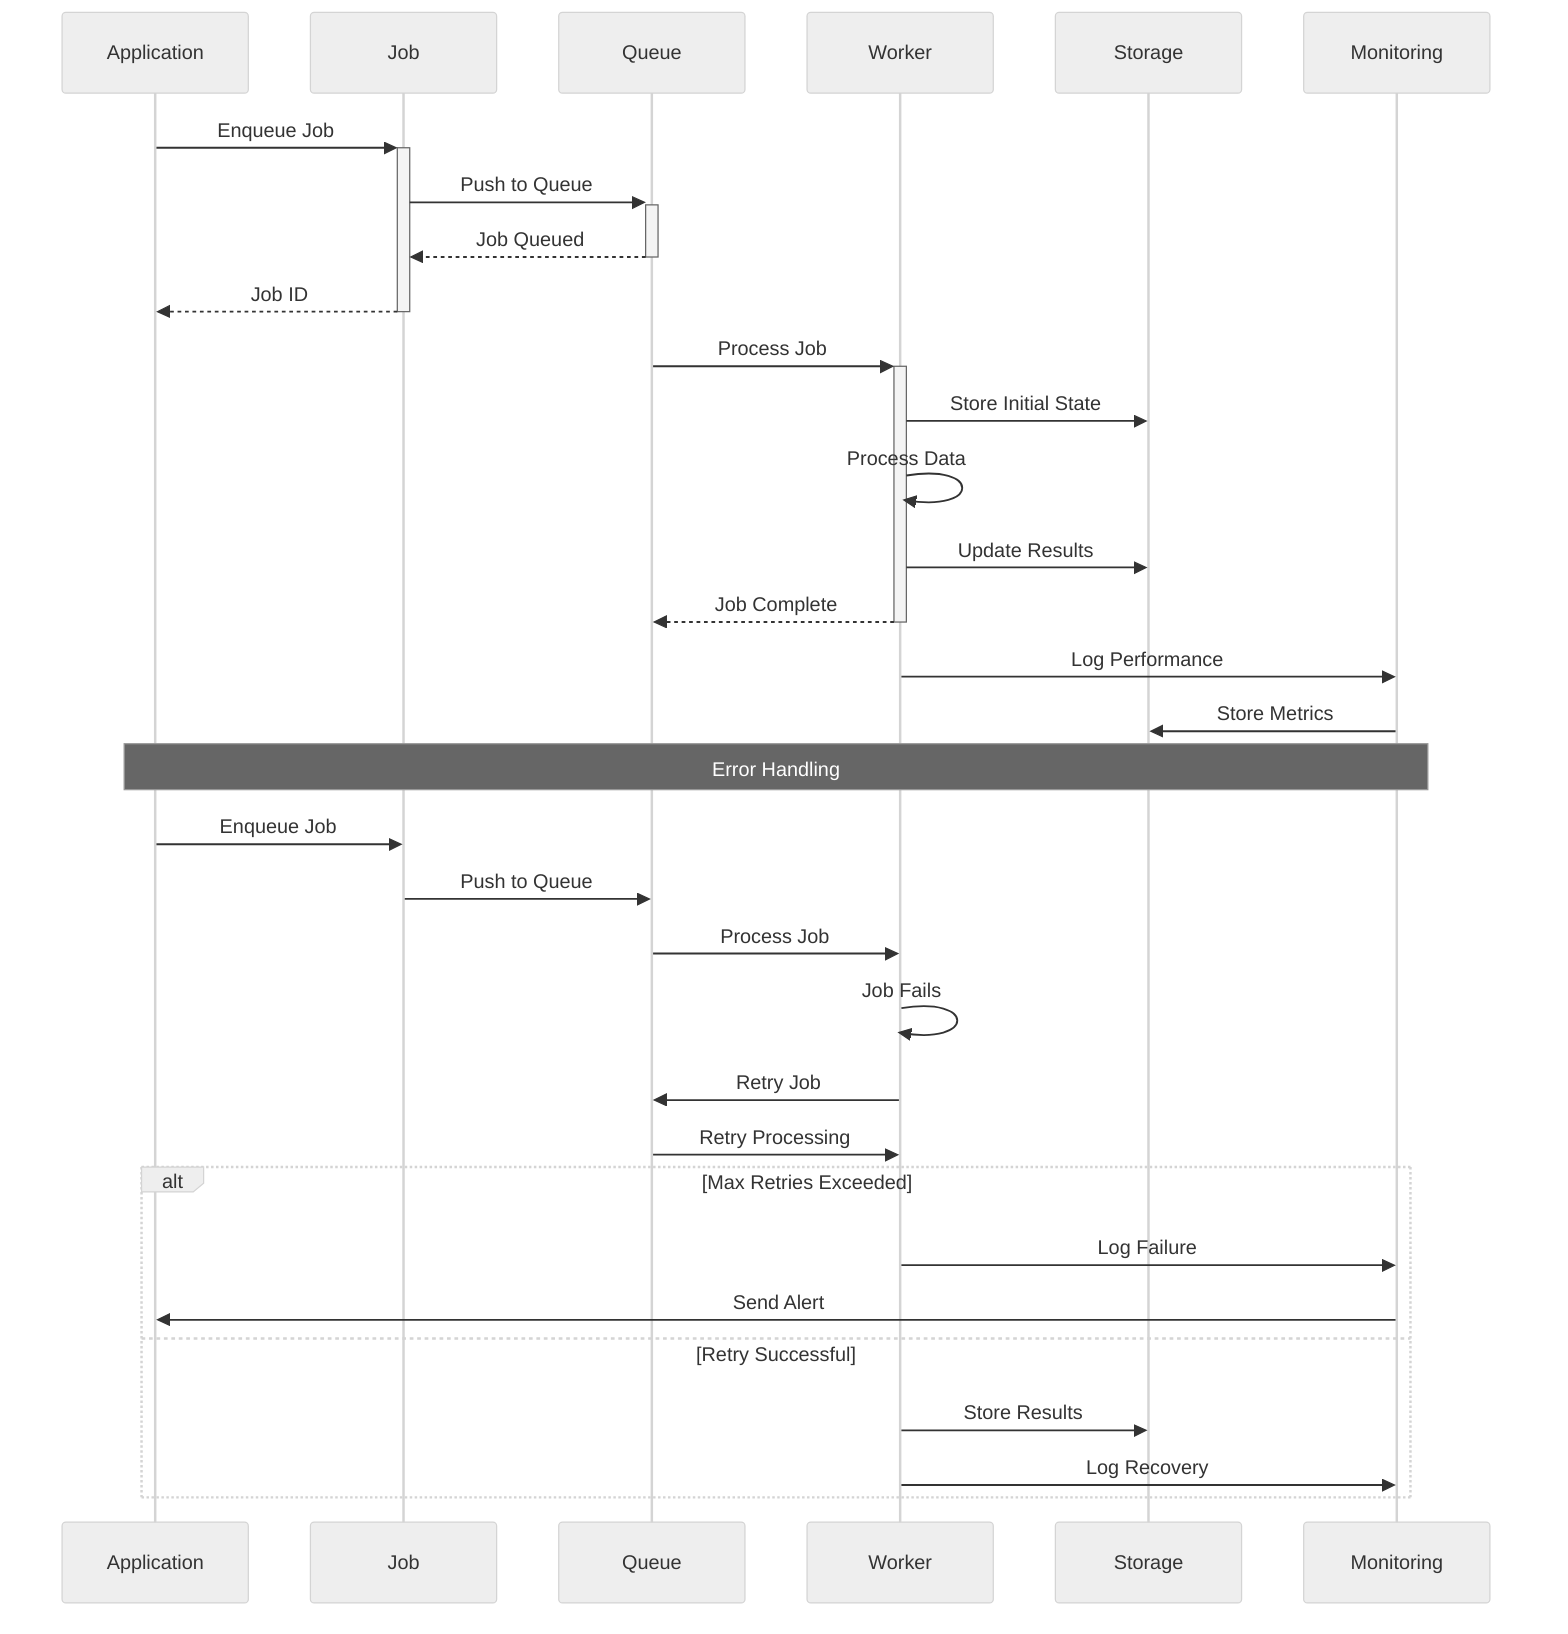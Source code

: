 %%{init: {'theme': 'neutral'}}%%
sequenceDiagram
    participant A as Application
    participant J as Job
    participant Q as Queue
    participant W as Worker
    participant S as Storage
    participant M as Monitoring

    %% Normal Job Flow
    A->>+J: Enqueue Job
    J->>+Q: Push to Queue
    Q-->>-J: Job Queued
    J-->>-A: Job ID

    Q->>+W: Process Job
    W->>S: Store Initial State
    W->>W: Process Data
    W->>S: Update Results
    W-->>-Q: Job Complete

    %% Monitoring
    W->>M: Log Performance
    M->>S: Store Metrics

    %% Error Flow
    Note over A,M: Error Handling
    A->>J: Enqueue Job
    J->>Q: Push to Queue
    Q->>W: Process Job
    W->>W: Job Fails
    W->>Q: Retry Job
    Q->>W: Retry Processing
    
    alt Max Retries Exceeded
        W->>M: Log Failure
        M->>A: Send Alert
    else Retry Successful
        W->>S: Store Results
        W->>M: Log Recovery
    end